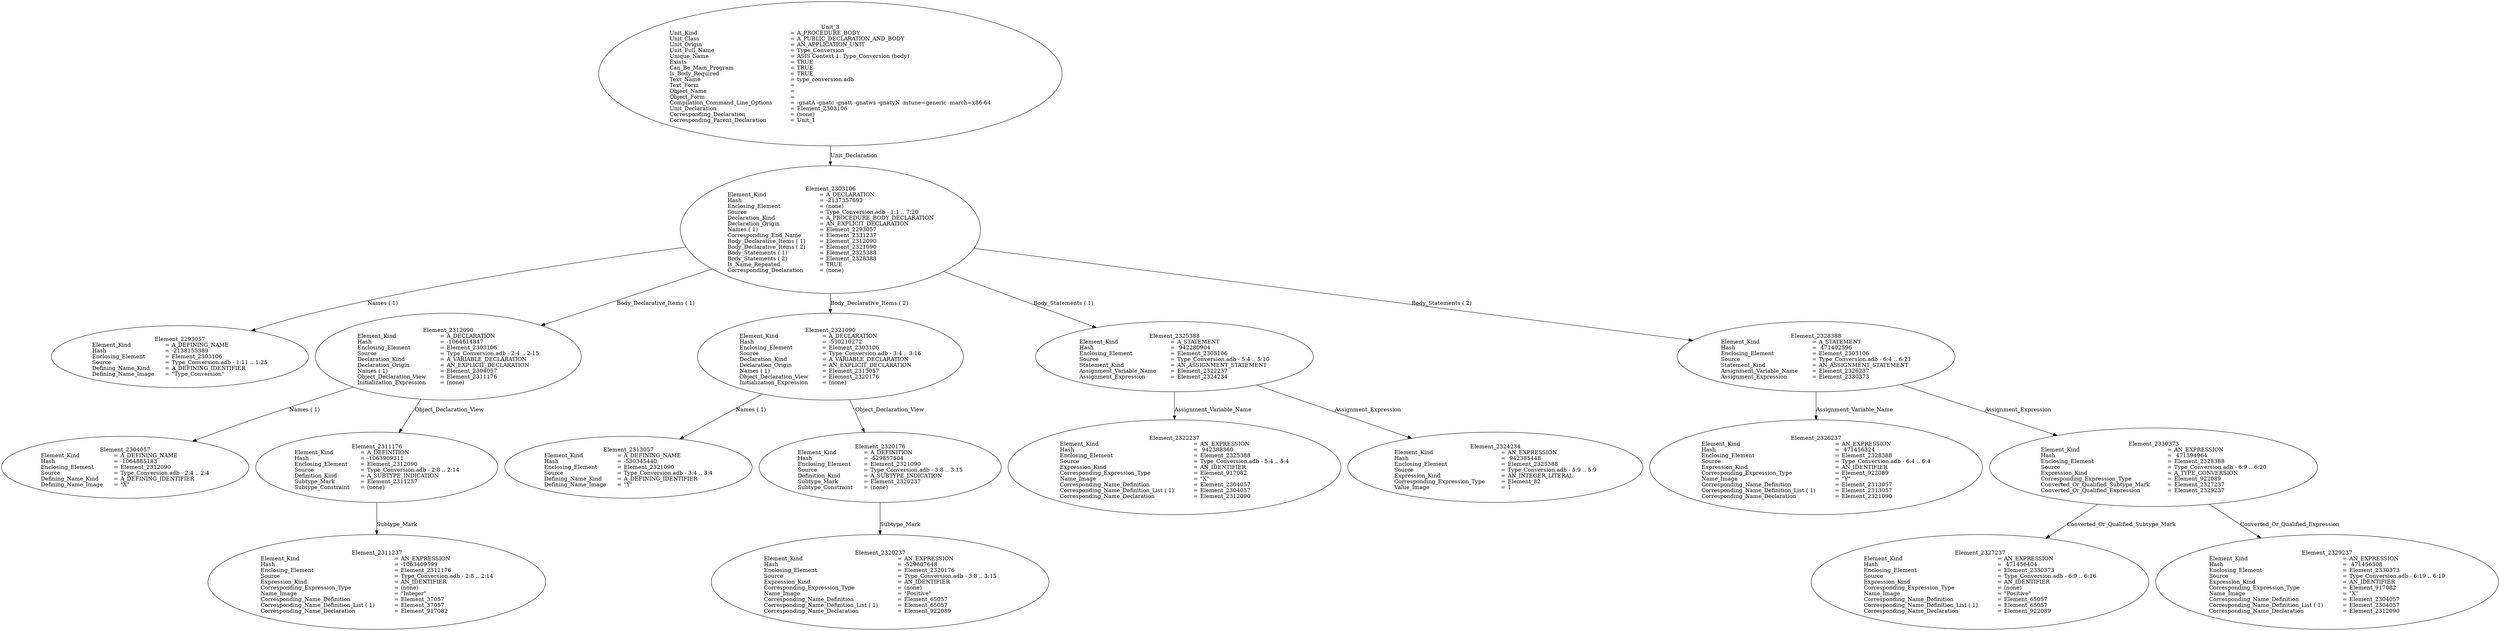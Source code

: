 digraph "type_conversion.adt" {
  Unit_3 -> Element_2303106
      [ label=Unit_Declaration ];
  Unit_3
      [ label=<<TABLE BORDER="0" CELLBORDER="0" CELLSPACING="0" CELLPADDING="0"> 
          <TR><TD COLSPAN="3">Unit_3</TD></TR>
          <TR><TD ALIGN="LEFT">Unit_Kind   </TD><TD> = </TD><TD ALIGN="LEFT">A_PROCEDURE_BODY</TD></TR>
          <TR><TD ALIGN="LEFT">Unit_Class   </TD><TD> = </TD><TD ALIGN="LEFT">A_PUBLIC_DECLARATION_AND_BODY</TD></TR>
          <TR><TD ALIGN="LEFT">Unit_Origin   </TD><TD> = </TD><TD ALIGN="LEFT">AN_APPLICATION_UNIT</TD></TR>
          <TR><TD ALIGN="LEFT">Unit_Full_Name    </TD><TD> = </TD><TD ALIGN="LEFT">Type_Conversion</TD></TR>
          <TR><TD ALIGN="LEFT">Unique_Name   </TD><TD> = </TD><TD ALIGN="LEFT">ASIS Context 1: Type_Conversion (body)</TD></TR>
          <TR><TD ALIGN="LEFT">Exists  </TD><TD> = </TD><TD ALIGN="LEFT">TRUE</TD></TR>
          <TR><TD ALIGN="LEFT">Can_Be_Main_Program     </TD><TD> = </TD><TD ALIGN="LEFT">TRUE</TD></TR>
          <TR><TD ALIGN="LEFT">Is_Body_Required     </TD><TD> = </TD><TD ALIGN="LEFT">TRUE</TD></TR>
          <TR><TD ALIGN="LEFT">Text_Name   </TD><TD> = </TD><TD ALIGN="LEFT">type_conversion.adb</TD></TR>
          <TR><TD ALIGN="LEFT">Text_Form   </TD><TD> = </TD><TD ALIGN="LEFT"></TD></TR>
          <TR><TD ALIGN="LEFT">Object_Name   </TD><TD> = </TD><TD ALIGN="LEFT"></TD></TR>
          <TR><TD ALIGN="LEFT">Object_Form   </TD><TD> = </TD><TD ALIGN="LEFT"></TD></TR>
          <TR><TD ALIGN="LEFT">Compilation_Command_Line_Options         </TD><TD> = </TD><TD ALIGN="LEFT">-gnatA -gnatc -gnatt -gnatws -gnatyN -mtune=generic -march=x86-64</TD></TR>
          <TR><TD ALIGN="LEFT">Unit_Declaration     </TD><TD> = </TD><TD ALIGN="LEFT">Element_2303106</TD></TR>
          <TR><TD ALIGN="LEFT">Corresponding_Declaration       </TD><TD> = </TD><TD ALIGN="LEFT">(none)</TD></TR>
          <TR><TD ALIGN="LEFT">Corresponding_Parent_Declaration         </TD><TD> = </TD><TD ALIGN="LEFT">Unit_1</TD></TR>
          </TABLE>> ];
  Element_2303106 -> Element_2293057
      [ label="Names ( 1)" ];
  Element_2303106 -> Element_2312090
      [ label="Body_Declarative_Items ( 1)" ];
  Element_2303106 -> Element_2321090
      [ label="Body_Declarative_Items ( 2)" ];
  Element_2303106 -> Element_2325388
      [ label="Body_Statements ( 1)" ];
  Element_2303106 -> Element_2328388
      [ label="Body_Statements ( 2)" ];
  Element_2303106
      [ label=<<TABLE BORDER="0" CELLBORDER="0" CELLSPACING="0" CELLPADDING="0"> 
          <TR><TD COLSPAN="3">Element_2303106</TD></TR>
          <TR><TD ALIGN="LEFT">Element_Kind    </TD><TD> = </TD><TD ALIGN="LEFT">A_DECLARATION</TD></TR>
          <TR><TD ALIGN="LEFT">Hash  </TD><TD> = </TD><TD ALIGN="LEFT">-2137357693</TD></TR>
          <TR><TD ALIGN="LEFT">Enclosing_Element     </TD><TD> = </TD><TD ALIGN="LEFT">(none)</TD></TR>
          <TR><TD ALIGN="LEFT">Source  </TD><TD> = </TD><TD ALIGN="LEFT">Type_Conversion.adb - 1:1 .. 7:20</TD></TR>
          <TR><TD ALIGN="LEFT">Declaration_Kind     </TD><TD> = </TD><TD ALIGN="LEFT">A_PROCEDURE_BODY_DECLARATION</TD></TR>
          <TR><TD ALIGN="LEFT">Declaration_Origin     </TD><TD> = </TD><TD ALIGN="LEFT">AN_EXPLICIT_DECLARATION</TD></TR>
          <TR><TD ALIGN="LEFT">Names ( 1)   </TD><TD> = </TD><TD ALIGN="LEFT">Element_2293057</TD></TR>
          <TR><TD ALIGN="LEFT">Corresponding_End_Name      </TD><TD> = </TD><TD ALIGN="LEFT">Element_2331237</TD></TR>
          <TR><TD ALIGN="LEFT">Body_Declarative_Items ( 1)       </TD><TD> = </TD><TD ALIGN="LEFT">Element_2312090</TD></TR>
          <TR><TD ALIGN="LEFT">Body_Declarative_Items ( 2)       </TD><TD> = </TD><TD ALIGN="LEFT">Element_2321090</TD></TR>
          <TR><TD ALIGN="LEFT">Body_Statements ( 1)      </TD><TD> = </TD><TD ALIGN="LEFT">Element_2325388</TD></TR>
          <TR><TD ALIGN="LEFT">Body_Statements ( 2)      </TD><TD> = </TD><TD ALIGN="LEFT">Element_2328388</TD></TR>
          <TR><TD ALIGN="LEFT">Is_Name_Repeated     </TD><TD> = </TD><TD ALIGN="LEFT">TRUE</TD></TR>
          <TR><TD ALIGN="LEFT">Corresponding_Declaration       </TD><TD> = </TD><TD ALIGN="LEFT">(none)</TD></TR>
          </TABLE>> ];
  Element_2293057
      [ label=<<TABLE BORDER="0" CELLBORDER="0" CELLSPACING="0" CELLPADDING="0"> 
          <TR><TD COLSPAN="3">Element_2293057</TD></TR>
          <TR><TD ALIGN="LEFT">Element_Kind    </TD><TD> = </TD><TD ALIGN="LEFT">A_DEFINING_NAME</TD></TR>
          <TR><TD ALIGN="LEFT">Hash  </TD><TD> = </TD><TD ALIGN="LEFT">-2138155389</TD></TR>
          <TR><TD ALIGN="LEFT">Enclosing_Element     </TD><TD> = </TD><TD ALIGN="LEFT">Element_2303106</TD></TR>
          <TR><TD ALIGN="LEFT">Source  </TD><TD> = </TD><TD ALIGN="LEFT">Type_Conversion.adb - 1:11 .. 1:25</TD></TR>
          <TR><TD ALIGN="LEFT">Defining_Name_Kind     </TD><TD> = </TD><TD ALIGN="LEFT">A_DEFINING_IDENTIFIER</TD></TR>
          <TR><TD ALIGN="LEFT">Defining_Name_Image     </TD><TD> = </TD><TD ALIGN="LEFT">"Type_Conversion"</TD></TR>
          </TABLE>> ];
  Element_2312090 -> Element_2304057
      [ label="Names ( 1)" ];
  Element_2312090 -> Element_2311176
      [ label=Object_Declaration_View ];
  Element_2312090
      [ label=<<TABLE BORDER="0" CELLBORDER="0" CELLSPACING="0" CELLPADDING="0"> 
          <TR><TD COLSPAN="3">Element_2312090</TD></TR>
          <TR><TD ALIGN="LEFT">Element_Kind    </TD><TD> = </TD><TD ALIGN="LEFT">A_DECLARATION</TD></TR>
          <TR><TD ALIGN="LEFT">Hash  </TD><TD> = </TD><TD ALIGN="LEFT">-1064614847</TD></TR>
          <TR><TD ALIGN="LEFT">Enclosing_Element     </TD><TD> = </TD><TD ALIGN="LEFT">Element_2303106</TD></TR>
          <TR><TD ALIGN="LEFT">Source  </TD><TD> = </TD><TD ALIGN="LEFT">Type_Conversion.adb - 2:4 .. 2:15</TD></TR>
          <TR><TD ALIGN="LEFT">Declaration_Kind     </TD><TD> = </TD><TD ALIGN="LEFT">A_VARIABLE_DECLARATION</TD></TR>
          <TR><TD ALIGN="LEFT">Declaration_Origin     </TD><TD> = </TD><TD ALIGN="LEFT">AN_EXPLICIT_DECLARATION</TD></TR>
          <TR><TD ALIGN="LEFT">Names ( 1)   </TD><TD> = </TD><TD ALIGN="LEFT">Element_2304057</TD></TR>
          <TR><TD ALIGN="LEFT">Object_Declaration_View      </TD><TD> = </TD><TD ALIGN="LEFT">Element_2311176</TD></TR>
          <TR><TD ALIGN="LEFT">Initialization_Expression       </TD><TD> = </TD><TD ALIGN="LEFT">(none)</TD></TR>
          </TABLE>> ];
  Element_2304057
      [ label=<<TABLE BORDER="0" CELLBORDER="0" CELLSPACING="0" CELLPADDING="0"> 
          <TR><TD COLSPAN="3">Element_2304057</TD></TR>
          <TR><TD ALIGN="LEFT">Element_Kind    </TD><TD> = </TD><TD ALIGN="LEFT">A_DEFINING_NAME</TD></TR>
          <TR><TD ALIGN="LEFT">Hash  </TD><TD> = </TD><TD ALIGN="LEFT">-1064885183</TD></TR>
          <TR><TD ALIGN="LEFT">Enclosing_Element     </TD><TD> = </TD><TD ALIGN="LEFT">Element_2312090</TD></TR>
          <TR><TD ALIGN="LEFT">Source  </TD><TD> = </TD><TD ALIGN="LEFT">Type_Conversion.adb - 2:4 .. 2:4</TD></TR>
          <TR><TD ALIGN="LEFT">Defining_Name_Kind     </TD><TD> = </TD><TD ALIGN="LEFT">A_DEFINING_IDENTIFIER</TD></TR>
          <TR><TD ALIGN="LEFT">Defining_Name_Image     </TD><TD> = </TD><TD ALIGN="LEFT">"X"</TD></TR>
          </TABLE>> ];
  Element_2311176 -> Element_2311237
      [ label=Subtype_Mark ];
  Element_2311176
      [ label=<<TABLE BORDER="0" CELLBORDER="0" CELLSPACING="0" CELLPADDING="0"> 
          <TR><TD COLSPAN="3">Element_2311176</TD></TR>
          <TR><TD ALIGN="LEFT">Element_Kind    </TD><TD> = </TD><TD ALIGN="LEFT">A_DEFINITION</TD></TR>
          <TR><TD ALIGN="LEFT">Hash  </TD><TD> = </TD><TD ALIGN="LEFT">-1063909311</TD></TR>
          <TR><TD ALIGN="LEFT">Enclosing_Element     </TD><TD> = </TD><TD ALIGN="LEFT">Element_2312090</TD></TR>
          <TR><TD ALIGN="LEFT">Source  </TD><TD> = </TD><TD ALIGN="LEFT">Type_Conversion.adb - 2:8 .. 2:14</TD></TR>
          <TR><TD ALIGN="LEFT">Definition_Kind    </TD><TD> = </TD><TD ALIGN="LEFT">A_SUBTYPE_INDICATION</TD></TR>
          <TR><TD ALIGN="LEFT">Subtype_Mark    </TD><TD> = </TD><TD ALIGN="LEFT">Element_2311237</TD></TR>
          <TR><TD ALIGN="LEFT">Subtype_Constraint     </TD><TD> = </TD><TD ALIGN="LEFT">(none)</TD></TR>
          </TABLE>> ];
  Element_2311237
      [ label=<<TABLE BORDER="0" CELLBORDER="0" CELLSPACING="0" CELLPADDING="0"> 
          <TR><TD COLSPAN="3">Element_2311237</TD></TR>
          <TR><TD ALIGN="LEFT">Element_Kind    </TD><TD> = </TD><TD ALIGN="LEFT">AN_EXPRESSION</TD></TR>
          <TR><TD ALIGN="LEFT">Hash  </TD><TD> = </TD><TD ALIGN="LEFT">-1063409599</TD></TR>
          <TR><TD ALIGN="LEFT">Enclosing_Element     </TD><TD> = </TD><TD ALIGN="LEFT">Element_2311176</TD></TR>
          <TR><TD ALIGN="LEFT">Source  </TD><TD> = </TD><TD ALIGN="LEFT">Type_Conversion.adb - 2:8 .. 2:14</TD></TR>
          <TR><TD ALIGN="LEFT">Expression_Kind    </TD><TD> = </TD><TD ALIGN="LEFT">AN_IDENTIFIER</TD></TR>
          <TR><TD ALIGN="LEFT">Corresponding_Expression_Type        </TD><TD> = </TD><TD ALIGN="LEFT">(none)</TD></TR>
          <TR><TD ALIGN="LEFT">Name_Image   </TD><TD> = </TD><TD ALIGN="LEFT">"Integer"</TD></TR>
          <TR><TD ALIGN="LEFT">Corresponding_Name_Definition        </TD><TD> = </TD><TD ALIGN="LEFT">Element_37057</TD></TR>
          <TR><TD ALIGN="LEFT">Corresponding_Name_Definition_List ( 1)          </TD><TD> = </TD><TD ALIGN="LEFT">Element_37057</TD></TR>
          <TR><TD ALIGN="LEFT">Corresponding_Name_Declaration        </TD><TD> = </TD><TD ALIGN="LEFT">Element_917082</TD></TR>
          </TABLE>> ];
  Element_2321090 -> Element_2313057
      [ label="Names ( 1)" ];
  Element_2321090 -> Element_2320176
      [ label=Object_Declaration_View ];
  Element_2321090
      [ label=<<TABLE BORDER="0" CELLBORDER="0" CELLSPACING="0" CELLPADDING="0"> 
          <TR><TD COLSPAN="3">Element_2321090</TD></TR>
          <TR><TD ALIGN="LEFT">Element_Kind    </TD><TD> = </TD><TD ALIGN="LEFT">A_DECLARATION</TD></TR>
          <TR><TD ALIGN="LEFT">Hash  </TD><TD> = </TD><TD ALIGN="LEFT">-530210272</TD></TR>
          <TR><TD ALIGN="LEFT">Enclosing_Element     </TD><TD> = </TD><TD ALIGN="LEFT">Element_2303106</TD></TR>
          <TR><TD ALIGN="LEFT">Source  </TD><TD> = </TD><TD ALIGN="LEFT">Type_Conversion.adb - 3:4 .. 3:16</TD></TR>
          <TR><TD ALIGN="LEFT">Declaration_Kind     </TD><TD> = </TD><TD ALIGN="LEFT">A_VARIABLE_DECLARATION</TD></TR>
          <TR><TD ALIGN="LEFT">Declaration_Origin     </TD><TD> = </TD><TD ALIGN="LEFT">AN_EXPLICIT_DECLARATION</TD></TR>
          <TR><TD ALIGN="LEFT">Names ( 1)   </TD><TD> = </TD><TD ALIGN="LEFT">Element_2313057</TD></TR>
          <TR><TD ALIGN="LEFT">Object_Declaration_View      </TD><TD> = </TD><TD ALIGN="LEFT">Element_2320176</TD></TR>
          <TR><TD ALIGN="LEFT">Initialization_Expression       </TD><TD> = </TD><TD ALIGN="LEFT">(none)</TD></TR>
          </TABLE>> ];
  Element_2313057
      [ label=<<TABLE BORDER="0" CELLBORDER="0" CELLSPACING="0" CELLPADDING="0"> 
          <TR><TD COLSPAN="3">Element_2313057</TD></TR>
          <TR><TD ALIGN="LEFT">Element_Kind    </TD><TD> = </TD><TD ALIGN="LEFT">A_DEFINING_NAME</TD></TR>
          <TR><TD ALIGN="LEFT">Hash  </TD><TD> = </TD><TD ALIGN="LEFT">-530345440</TD></TR>
          <TR><TD ALIGN="LEFT">Enclosing_Element     </TD><TD> = </TD><TD ALIGN="LEFT">Element_2321090</TD></TR>
          <TR><TD ALIGN="LEFT">Source  </TD><TD> = </TD><TD ALIGN="LEFT">Type_Conversion.adb - 3:4 .. 3:4</TD></TR>
          <TR><TD ALIGN="LEFT">Defining_Name_Kind     </TD><TD> = </TD><TD ALIGN="LEFT">A_DEFINING_IDENTIFIER</TD></TR>
          <TR><TD ALIGN="LEFT">Defining_Name_Image     </TD><TD> = </TD><TD ALIGN="LEFT">"Y"</TD></TR>
          </TABLE>> ];
  Element_2320176 -> Element_2320237
      [ label=Subtype_Mark ];
  Element_2320176
      [ label=<<TABLE BORDER="0" CELLBORDER="0" CELLSPACING="0" CELLPADDING="0"> 
          <TR><TD COLSPAN="3">Element_2320176</TD></TR>
          <TR><TD ALIGN="LEFT">Element_Kind    </TD><TD> = </TD><TD ALIGN="LEFT">A_DEFINITION</TD></TR>
          <TR><TD ALIGN="LEFT">Hash  </TD><TD> = </TD><TD ALIGN="LEFT">-529857504</TD></TR>
          <TR><TD ALIGN="LEFT">Enclosing_Element     </TD><TD> = </TD><TD ALIGN="LEFT">Element_2321090</TD></TR>
          <TR><TD ALIGN="LEFT">Source  </TD><TD> = </TD><TD ALIGN="LEFT">Type_Conversion.adb - 3:8 .. 3:15</TD></TR>
          <TR><TD ALIGN="LEFT">Definition_Kind    </TD><TD> = </TD><TD ALIGN="LEFT">A_SUBTYPE_INDICATION</TD></TR>
          <TR><TD ALIGN="LEFT">Subtype_Mark    </TD><TD> = </TD><TD ALIGN="LEFT">Element_2320237</TD></TR>
          <TR><TD ALIGN="LEFT">Subtype_Constraint     </TD><TD> = </TD><TD ALIGN="LEFT">(none)</TD></TR>
          </TABLE>> ];
  Element_2320237
      [ label=<<TABLE BORDER="0" CELLBORDER="0" CELLSPACING="0" CELLPADDING="0"> 
          <TR><TD COLSPAN="3">Element_2320237</TD></TR>
          <TR><TD ALIGN="LEFT">Element_Kind    </TD><TD> = </TD><TD ALIGN="LEFT">AN_EXPRESSION</TD></TR>
          <TR><TD ALIGN="LEFT">Hash  </TD><TD> = </TD><TD ALIGN="LEFT">-529607648</TD></TR>
          <TR><TD ALIGN="LEFT">Enclosing_Element     </TD><TD> = </TD><TD ALIGN="LEFT">Element_2320176</TD></TR>
          <TR><TD ALIGN="LEFT">Source  </TD><TD> = </TD><TD ALIGN="LEFT">Type_Conversion.adb - 3:8 .. 3:15</TD></TR>
          <TR><TD ALIGN="LEFT">Expression_Kind    </TD><TD> = </TD><TD ALIGN="LEFT">AN_IDENTIFIER</TD></TR>
          <TR><TD ALIGN="LEFT">Corresponding_Expression_Type        </TD><TD> = </TD><TD ALIGN="LEFT">(none)</TD></TR>
          <TR><TD ALIGN="LEFT">Name_Image   </TD><TD> = </TD><TD ALIGN="LEFT">"Positive"</TD></TR>
          <TR><TD ALIGN="LEFT">Corresponding_Name_Definition        </TD><TD> = </TD><TD ALIGN="LEFT">Element_65057</TD></TR>
          <TR><TD ALIGN="LEFT">Corresponding_Name_Definition_List ( 1)          </TD><TD> = </TD><TD ALIGN="LEFT">Element_65057</TD></TR>
          <TR><TD ALIGN="LEFT">Corresponding_Name_Declaration        </TD><TD> = </TD><TD ALIGN="LEFT">Element_922089</TD></TR>
          </TABLE>> ];
  Element_2325388 -> Element_2322237
      [ label=Assignment_Variable_Name ];
  Element_2325388 -> Element_2324234
      [ label=Assignment_Expression ];
  Element_2325388
      [ label=<<TABLE BORDER="0" CELLBORDER="0" CELLSPACING="0" CELLPADDING="0"> 
          <TR><TD COLSPAN="3">Element_2325388</TD></TR>
          <TR><TD ALIGN="LEFT">Element_Kind    </TD><TD> = </TD><TD ALIGN="LEFT">A_STATEMENT</TD></TR>
          <TR><TD ALIGN="LEFT">Hash  </TD><TD> = </TD><TD ALIGN="LEFT"> 942280904</TD></TR>
          <TR><TD ALIGN="LEFT">Enclosing_Element     </TD><TD> = </TD><TD ALIGN="LEFT">Element_2303106</TD></TR>
          <TR><TD ALIGN="LEFT">Source  </TD><TD> = </TD><TD ALIGN="LEFT">Type_Conversion.adb - 5:4 .. 5:10</TD></TR>
          <TR><TD ALIGN="LEFT">Statement_Kind    </TD><TD> = </TD><TD ALIGN="LEFT">AN_ASSIGNMENT_STATEMENT</TD></TR>
          <TR><TD ALIGN="LEFT">Assignment_Variable_Name       </TD><TD> = </TD><TD ALIGN="LEFT">Element_2322237</TD></TR>
          <TR><TD ALIGN="LEFT">Assignment_Expression      </TD><TD> = </TD><TD ALIGN="LEFT">Element_2324234</TD></TR>
          </TABLE>> ];
  Element_2322237
      [ label=<<TABLE BORDER="0" CELLBORDER="0" CELLSPACING="0" CELLPADDING="0"> 
          <TR><TD COLSPAN="3">Element_2322237</TD></TR>
          <TR><TD ALIGN="LEFT">Element_Kind    </TD><TD> = </TD><TD ALIGN="LEFT">AN_EXPRESSION</TD></TR>
          <TR><TD ALIGN="LEFT">Hash  </TD><TD> = </TD><TD ALIGN="LEFT"> 942388360</TD></TR>
          <TR><TD ALIGN="LEFT">Enclosing_Element     </TD><TD> = </TD><TD ALIGN="LEFT">Element_2325388</TD></TR>
          <TR><TD ALIGN="LEFT">Source  </TD><TD> = </TD><TD ALIGN="LEFT">Type_Conversion.adb - 5:4 .. 5:4</TD></TR>
          <TR><TD ALIGN="LEFT">Expression_Kind    </TD><TD> = </TD><TD ALIGN="LEFT">AN_IDENTIFIER</TD></TR>
          <TR><TD ALIGN="LEFT">Corresponding_Expression_Type        </TD><TD> = </TD><TD ALIGN="LEFT">Element_917082</TD></TR>
          <TR><TD ALIGN="LEFT">Name_Image   </TD><TD> = </TD><TD ALIGN="LEFT">"X"</TD></TR>
          <TR><TD ALIGN="LEFT">Corresponding_Name_Definition        </TD><TD> = </TD><TD ALIGN="LEFT">Element_2304057</TD></TR>
          <TR><TD ALIGN="LEFT">Corresponding_Name_Definition_List ( 1)          </TD><TD> = </TD><TD ALIGN="LEFT">Element_2304057</TD></TR>
          <TR><TD ALIGN="LEFT">Corresponding_Name_Declaration        </TD><TD> = </TD><TD ALIGN="LEFT">Element_2312090</TD></TR>
          </TABLE>> ];
  Element_2324234
      [ label=<<TABLE BORDER="0" CELLBORDER="0" CELLSPACING="0" CELLPADDING="0"> 
          <TR><TD COLSPAN="3">Element_2324234</TD></TR>
          <TR><TD ALIGN="LEFT">Element_Kind    </TD><TD> = </TD><TD ALIGN="LEFT">AN_EXPRESSION</TD></TR>
          <TR><TD ALIGN="LEFT">Hash  </TD><TD> = </TD><TD ALIGN="LEFT"> 942385448</TD></TR>
          <TR><TD ALIGN="LEFT">Enclosing_Element     </TD><TD> = </TD><TD ALIGN="LEFT">Element_2325388</TD></TR>
          <TR><TD ALIGN="LEFT">Source  </TD><TD> = </TD><TD ALIGN="LEFT">Type_Conversion.adb - 5:9 .. 5:9</TD></TR>
          <TR><TD ALIGN="LEFT">Expression_Kind    </TD><TD> = </TD><TD ALIGN="LEFT">AN_INTEGER_LITERAL</TD></TR>
          <TR><TD ALIGN="LEFT">Corresponding_Expression_Type        </TD><TD> = </TD><TD ALIGN="LEFT">Element_82</TD></TR>
          <TR><TD ALIGN="LEFT">Value_Image   </TD><TD> = </TD><TD ALIGN="LEFT">1</TD></TR>
          </TABLE>> ];
  Element_2328388 -> Element_2326237
      [ label=Assignment_Variable_Name ];
  Element_2328388 -> Element_2330373
      [ label=Assignment_Expression ];
  Element_2328388
      [ label=<<TABLE BORDER="0" CELLBORDER="0" CELLSPACING="0" CELLPADDING="0"> 
          <TR><TD COLSPAN="3">Element_2328388</TD></TR>
          <TR><TD ALIGN="LEFT">Element_Kind    </TD><TD> = </TD><TD ALIGN="LEFT">A_STATEMENT</TD></TR>
          <TR><TD ALIGN="LEFT">Hash  </TD><TD> = </TD><TD ALIGN="LEFT"> 471402596</TD></TR>
          <TR><TD ALIGN="LEFT">Enclosing_Element     </TD><TD> = </TD><TD ALIGN="LEFT">Element_2303106</TD></TR>
          <TR><TD ALIGN="LEFT">Source  </TD><TD> = </TD><TD ALIGN="LEFT">Type_Conversion.adb - 6:4 .. 6:21</TD></TR>
          <TR><TD ALIGN="LEFT">Statement_Kind    </TD><TD> = </TD><TD ALIGN="LEFT">AN_ASSIGNMENT_STATEMENT</TD></TR>
          <TR><TD ALIGN="LEFT">Assignment_Variable_Name       </TD><TD> = </TD><TD ALIGN="LEFT">Element_2326237</TD></TR>
          <TR><TD ALIGN="LEFT">Assignment_Expression      </TD><TD> = </TD><TD ALIGN="LEFT">Element_2330373</TD></TR>
          </TABLE>> ];
  Element_2326237
      [ label=<<TABLE BORDER="0" CELLBORDER="0" CELLSPACING="0" CELLPADDING="0"> 
          <TR><TD COLSPAN="3">Element_2326237</TD></TR>
          <TR><TD ALIGN="LEFT">Element_Kind    </TD><TD> = </TD><TD ALIGN="LEFT">AN_EXPRESSION</TD></TR>
          <TR><TD ALIGN="LEFT">Hash  </TD><TD> = </TD><TD ALIGN="LEFT"> 471456324</TD></TR>
          <TR><TD ALIGN="LEFT">Enclosing_Element     </TD><TD> = </TD><TD ALIGN="LEFT">Element_2328388</TD></TR>
          <TR><TD ALIGN="LEFT">Source  </TD><TD> = </TD><TD ALIGN="LEFT">Type_Conversion.adb - 6:4 .. 6:4</TD></TR>
          <TR><TD ALIGN="LEFT">Expression_Kind    </TD><TD> = </TD><TD ALIGN="LEFT">AN_IDENTIFIER</TD></TR>
          <TR><TD ALIGN="LEFT">Corresponding_Expression_Type        </TD><TD> = </TD><TD ALIGN="LEFT">Element_922089</TD></TR>
          <TR><TD ALIGN="LEFT">Name_Image   </TD><TD> = </TD><TD ALIGN="LEFT">"Y"</TD></TR>
          <TR><TD ALIGN="LEFT">Corresponding_Name_Definition        </TD><TD> = </TD><TD ALIGN="LEFT">Element_2313057</TD></TR>
          <TR><TD ALIGN="LEFT">Corresponding_Name_Definition_List ( 1)          </TD><TD> = </TD><TD ALIGN="LEFT">Element_2313057</TD></TR>
          <TR><TD ALIGN="LEFT">Corresponding_Name_Declaration        </TD><TD> = </TD><TD ALIGN="LEFT">Element_2321090</TD></TR>
          </TABLE>> ];
  Element_2330373 -> Element_2327237
      [ label=Converted_Or_Qualified_Subtype_Mark ];
  Element_2330373 -> Element_2329237
      [ label=Converted_Or_Qualified_Expression ];
  Element_2330373
      [ label=<<TABLE BORDER="0" CELLBORDER="0" CELLSPACING="0" CELLPADDING="0"> 
          <TR><TD COLSPAN="3">Element_2330373</TD></TR>
          <TR><TD ALIGN="LEFT">Element_Kind    </TD><TD> = </TD><TD ALIGN="LEFT">AN_EXPRESSION</TD></TR>
          <TR><TD ALIGN="LEFT">Hash  </TD><TD> = </TD><TD ALIGN="LEFT"> 471394964</TD></TR>
          <TR><TD ALIGN="LEFT">Enclosing_Element     </TD><TD> = </TD><TD ALIGN="LEFT">Element_2328388</TD></TR>
          <TR><TD ALIGN="LEFT">Source  </TD><TD> = </TD><TD ALIGN="LEFT">Type_Conversion.adb - 6:9 .. 6:20</TD></TR>
          <TR><TD ALIGN="LEFT">Expression_Kind    </TD><TD> = </TD><TD ALIGN="LEFT">A_TYPE_CONVERSION</TD></TR>
          <TR><TD ALIGN="LEFT">Corresponding_Expression_Type        </TD><TD> = </TD><TD ALIGN="LEFT">Element_922089</TD></TR>
          <TR><TD ALIGN="LEFT">Converted_Or_Qualified_Subtype_Mark         </TD><TD> = </TD><TD ALIGN="LEFT">Element_2327237</TD></TR>
          <TR><TD ALIGN="LEFT">Converted_Or_Qualified_Expression         </TD><TD> = </TD><TD ALIGN="LEFT">Element_2329237</TD></TR>
          </TABLE>> ];
  Element_2327237
      [ label=<<TABLE BORDER="0" CELLBORDER="0" CELLSPACING="0" CELLPADDING="0"> 
          <TR><TD COLSPAN="3">Element_2327237</TD></TR>
          <TR><TD ALIGN="LEFT">Element_Kind    </TD><TD> = </TD><TD ALIGN="LEFT">AN_EXPRESSION</TD></TR>
          <TR><TD ALIGN="LEFT">Hash  </TD><TD> = </TD><TD ALIGN="LEFT"> 471456404</TD></TR>
          <TR><TD ALIGN="LEFT">Enclosing_Element     </TD><TD> = </TD><TD ALIGN="LEFT">Element_2330373</TD></TR>
          <TR><TD ALIGN="LEFT">Source  </TD><TD> = </TD><TD ALIGN="LEFT">Type_Conversion.adb - 6:9 .. 6:16</TD></TR>
          <TR><TD ALIGN="LEFT">Expression_Kind    </TD><TD> = </TD><TD ALIGN="LEFT">AN_IDENTIFIER</TD></TR>
          <TR><TD ALIGN="LEFT">Corresponding_Expression_Type        </TD><TD> = </TD><TD ALIGN="LEFT">(none)</TD></TR>
          <TR><TD ALIGN="LEFT">Name_Image   </TD><TD> = </TD><TD ALIGN="LEFT">"Positive"</TD></TR>
          <TR><TD ALIGN="LEFT">Corresponding_Name_Definition        </TD><TD> = </TD><TD ALIGN="LEFT">Element_65057</TD></TR>
          <TR><TD ALIGN="LEFT">Corresponding_Name_Definition_List ( 1)          </TD><TD> = </TD><TD ALIGN="LEFT">Element_65057</TD></TR>
          <TR><TD ALIGN="LEFT">Corresponding_Name_Declaration        </TD><TD> = </TD><TD ALIGN="LEFT">Element_922089</TD></TR>
          </TABLE>> ];
  Element_2329237
      [ label=<<TABLE BORDER="0" CELLBORDER="0" CELLSPACING="0" CELLPADDING="0"> 
          <TR><TD COLSPAN="3">Element_2329237</TD></TR>
          <TR><TD ALIGN="LEFT">Element_Kind    </TD><TD> = </TD><TD ALIGN="LEFT">AN_EXPRESSION</TD></TR>
          <TR><TD ALIGN="LEFT">Hash  </TD><TD> = </TD><TD ALIGN="LEFT"> 471456308</TD></TR>
          <TR><TD ALIGN="LEFT">Enclosing_Element     </TD><TD> = </TD><TD ALIGN="LEFT">Element_2330373</TD></TR>
          <TR><TD ALIGN="LEFT">Source  </TD><TD> = </TD><TD ALIGN="LEFT">Type_Conversion.adb - 6:19 .. 6:19</TD></TR>
          <TR><TD ALIGN="LEFT">Expression_Kind    </TD><TD> = </TD><TD ALIGN="LEFT">AN_IDENTIFIER</TD></TR>
          <TR><TD ALIGN="LEFT">Corresponding_Expression_Type        </TD><TD> = </TD><TD ALIGN="LEFT">Element_917082</TD></TR>
          <TR><TD ALIGN="LEFT">Name_Image   </TD><TD> = </TD><TD ALIGN="LEFT">"X"</TD></TR>
          <TR><TD ALIGN="LEFT">Corresponding_Name_Definition        </TD><TD> = </TD><TD ALIGN="LEFT">Element_2304057</TD></TR>
          <TR><TD ALIGN="LEFT">Corresponding_Name_Definition_List ( 1)          </TD><TD> = </TD><TD ALIGN="LEFT">Element_2304057</TD></TR>
          <TR><TD ALIGN="LEFT">Corresponding_Name_Declaration        </TD><TD> = </TD><TD ALIGN="LEFT">Element_2312090</TD></TR>
          </TABLE>> ]
}
